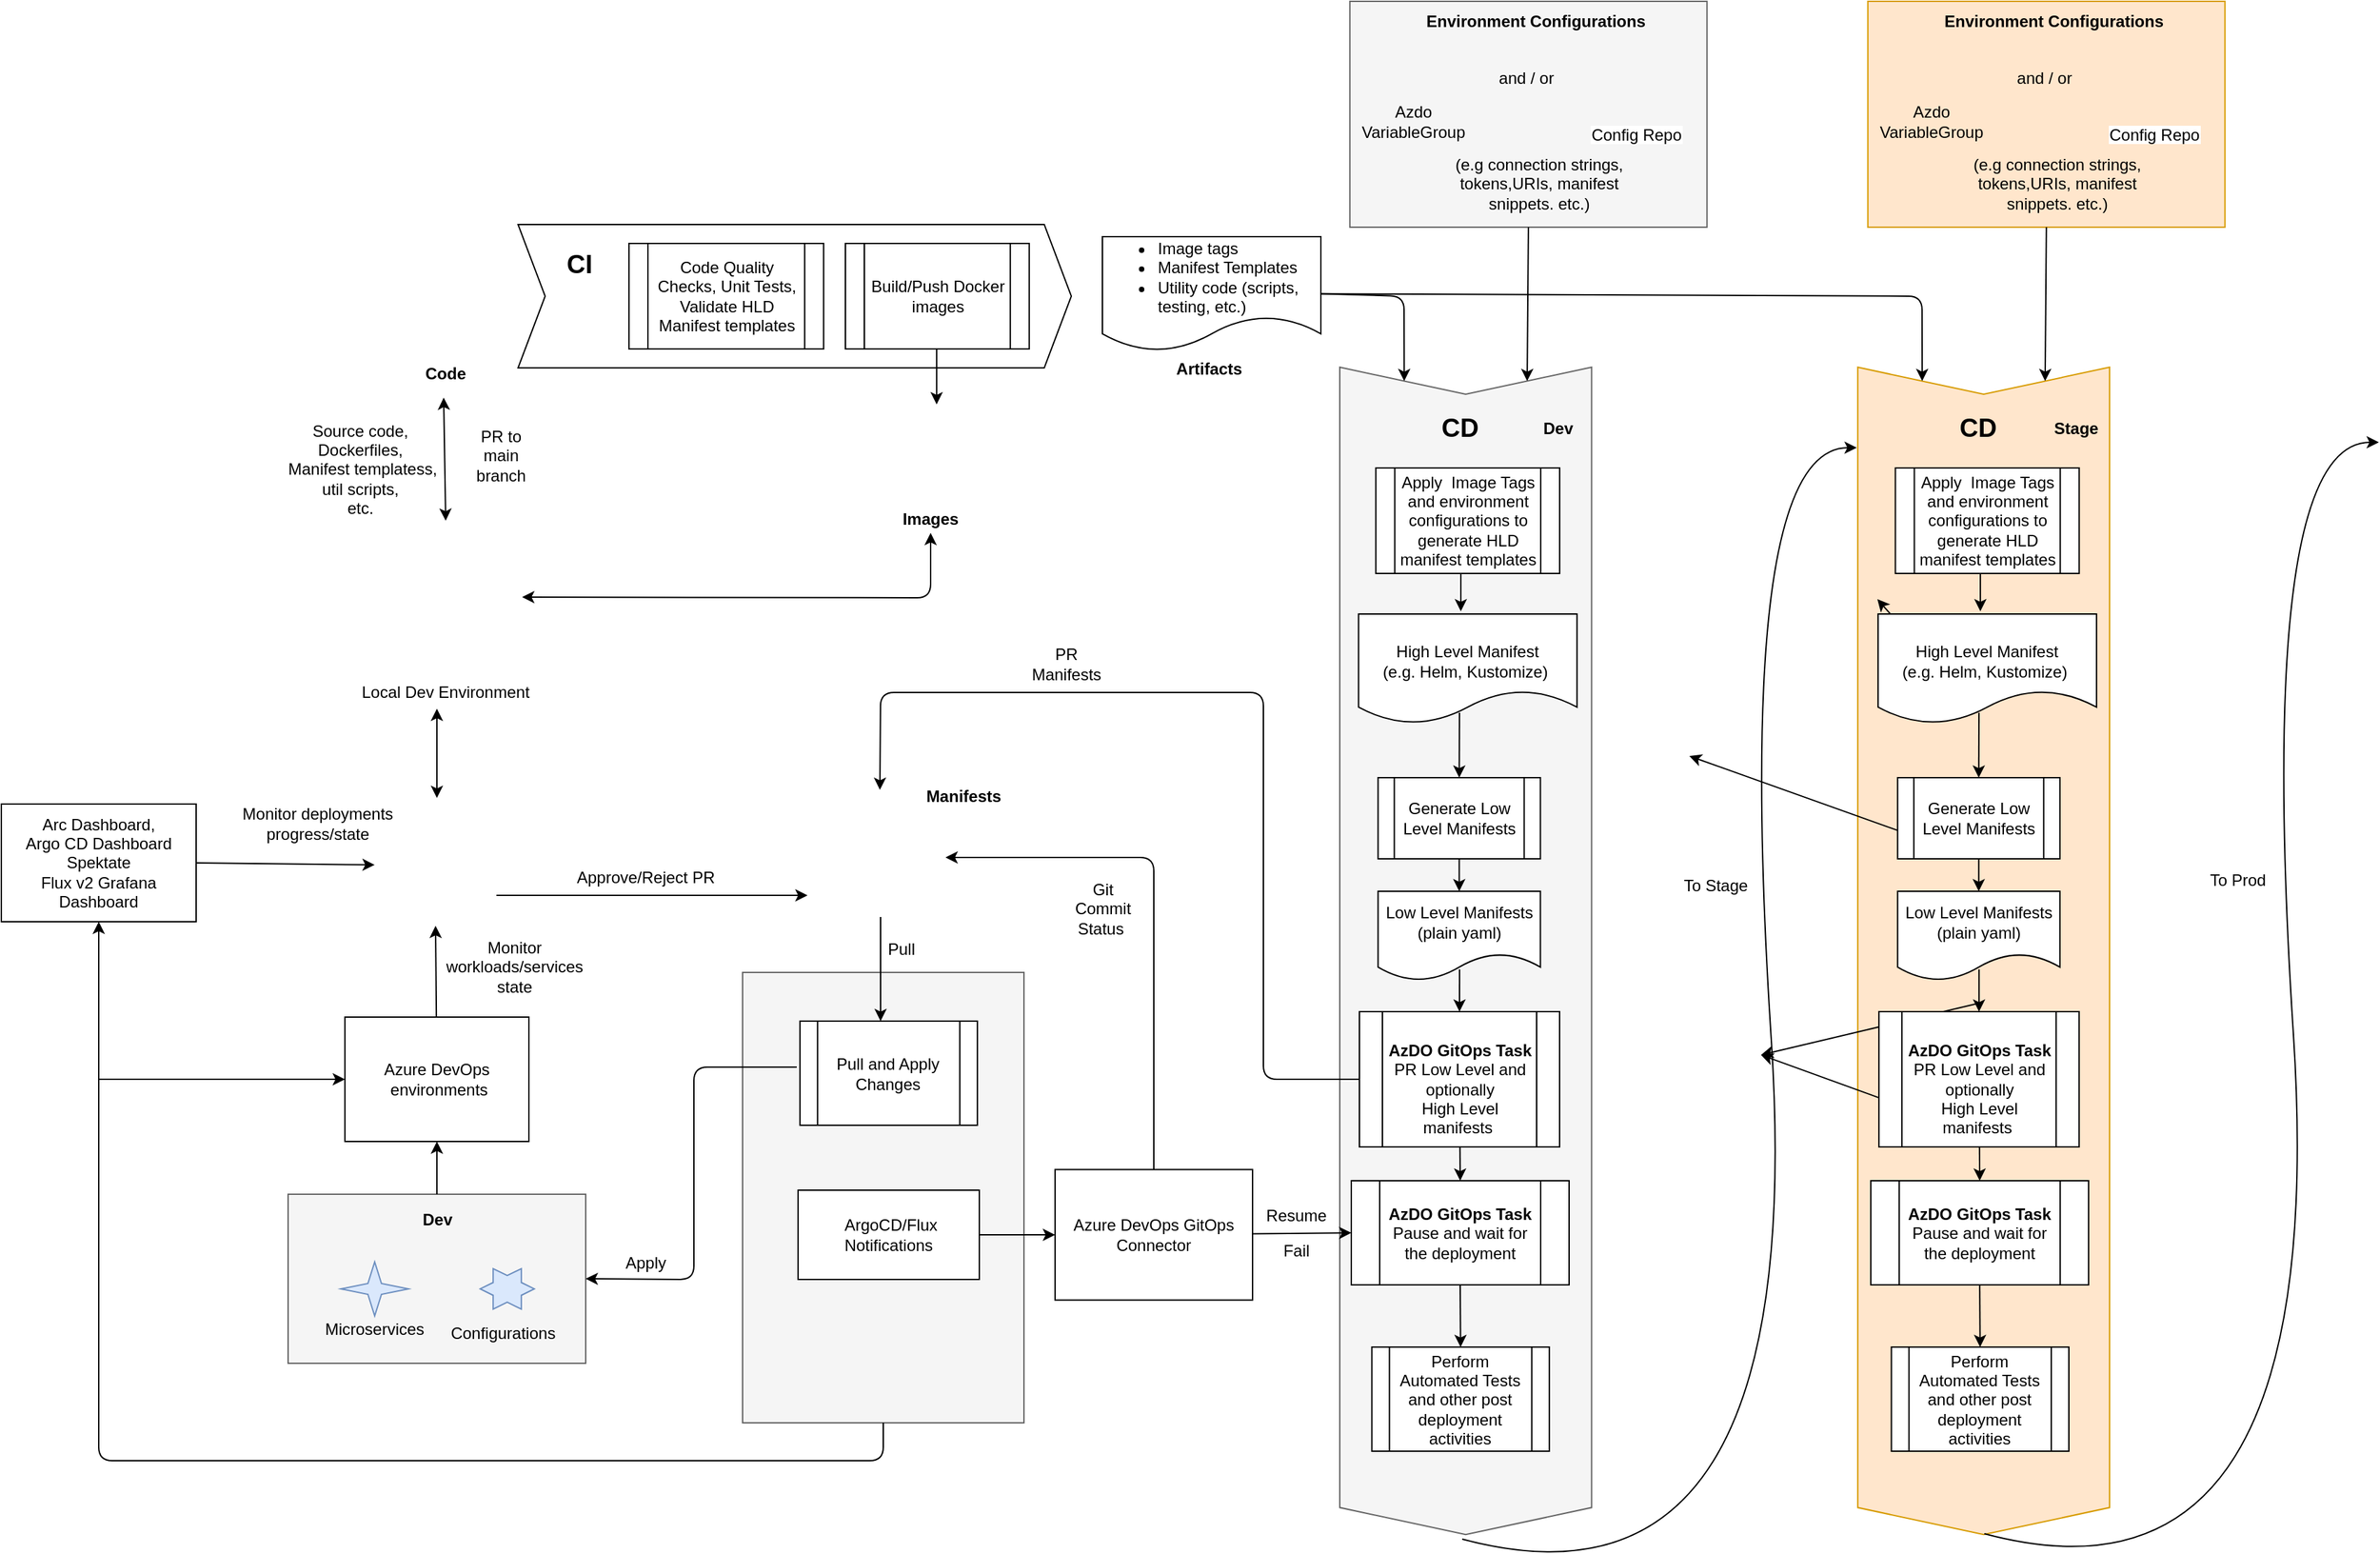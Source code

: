<mxfile version="14.1.8" type="device" pages="2"><diagram id="rwkFgIV7Lv80qBtjBjHP" name="Detailed-Flow"><mxGraphModel dx="2827" dy="1282" grid="0" gridSize="10" guides="1" tooltips="1" connect="1" arrows="1" fold="1" page="1" pageScale="1" pageWidth="850" pageHeight="1100" background="#ffffff" math="0" shadow="0"><root><mxCell id="0"/><mxCell id="1" parent="0"/><UserObject label="" link="https://assets.stickpng.com/images/58480a44cef1014c0b5e4917.png" id="OUvfdxVlSTmXNifz5uA6-77"><mxCell style="rounded=0;whiteSpace=wrap;html=1;fillColor=#f5f5f5;strokeColor=#666666;fontColor=#333333;" parent="1" vertex="1"><mxGeometry x="322" y="764" width="208" height="333" as="geometry"/></mxCell></UserObject><mxCell id="OUvfdxVlSTmXNifz5uA6-67" value="Source code, &lt;br&gt;Dockerfiles,&lt;br&gt;&amp;nbsp;Manifest templatess, &lt;br&gt;util scripts,&lt;br&gt;etc." style="text;html=1;strokeColor=none;fillColor=none;align=center;verticalAlign=middle;whiteSpace=wrap;rounded=0;" parent="1" vertex="1"><mxGeometry x="-41" y="339" width="161" height="105" as="geometry"/></mxCell><mxCell id="dC-y4KRSl9ffzYJOihcz-4" value="" style="shape=image;verticalLabelPosition=bottom;labelBackgroundColor=#ffffff;verticalAlign=top;aspect=fixed;imageAspect=0;image=https://static.thenounproject.com/png/94086-200.png;" parent="1" vertex="1"><mxGeometry x="50" y="639.5" width="90" height="90" as="geometry"/></mxCell><mxCell id="dC-y4KRSl9ffzYJOihcz-6" value="Local Dev Environment" style="shape=image;verticalLabelPosition=bottom;labelBackgroundColor=#ffffff;verticalAlign=top;aspect=fixed;imageAspect=0;image=https://images.vexels.com/media/users/3/157345/isolated/preview/934008c8466ce089e15947cec0a7c61d-flat-laptop-icon-laptop-by-vexels.png;" parent="1" vertex="1"><mxGeometry x="46" y="430" width="113" height="113" as="geometry"/></mxCell><mxCell id="dC-y4KRSl9ffzYJOihcz-11" value="Code" style="shape=image;verticalLabelPosition=bottom;labelBackgroundColor=#ffffff;verticalAlign=top;aspect=fixed;imageAspect=0;image=https://upload.wikimedia.org/wikipedia/commons/thumb/3/3f/Git_icon.svg/1200px-Git_icon.svg.png;fontStyle=1" parent="1" vertex="1"><mxGeometry x="54.25" y="211" width="96.5" height="96.5" as="geometry"/></mxCell><mxCell id="dC-y4KRSl9ffzYJOihcz-12" value="" style="shape=step;perimeter=stepPerimeter;whiteSpace=wrap;html=1;fixedSize=1;" parent="1" vertex="1"><mxGeometry x="156" y="211" width="409" height="106" as="geometry"/></mxCell><mxCell id="dC-y4KRSl9ffzYJOihcz-13" value="" style="shape=step;perimeter=stepPerimeter;whiteSpace=wrap;html=1;fixedSize=1;rotation=90;fillColor=#f5f5f5;strokeColor=#666666;fontColor=#333333;" parent="1" vertex="1"><mxGeometry x="425" y="655" width="863.14" height="186.18" as="geometry"/></mxCell><mxCell id="dC-y4KRSl9ffzYJOihcz-14" value="" style="shape=image;verticalLabelPosition=bottom;labelBackgroundColor=#ffffff;verticalAlign=top;aspect=fixed;imageAspect=0;image=https://upload.wikimedia.org/wikipedia/commons/thumb/3/3f/Git_icon.svg/1200px-Git_icon.svg.png;" parent="1" vertex="1"><mxGeometry x="373" y="629" width="101" height="101" as="geometry"/></mxCell><UserObject label="" link="https://assets.stickpng.com/images/58480a44cef1014c0b5e4917.png" id="dC-y4KRSl9ffzYJOihcz-24"><mxCell style="rounded=0;whiteSpace=wrap;html=1;fillColor=#f5f5f5;strokeColor=#666666;fontColor=#333333;" parent="1" vertex="1"><mxGeometry x="-14" y="928" width="220" height="125" as="geometry"/></mxCell></UserObject><mxCell id="dC-y4KRSl9ffzYJOihcz-25" value="&lt;b&gt;Dev&lt;/b&gt;" style="text;html=1;strokeColor=none;fillColor=none;align=center;verticalAlign=middle;whiteSpace=wrap;rounded=0;" parent="1" vertex="1"><mxGeometry x="14" y="937" width="165" height="20" as="geometry"/></mxCell><mxCell id="dC-y4KRSl9ffzYJOihcz-27" value="" style="shape=image;verticalLabelPosition=bottom;labelBackgroundColor=#ffffff;verticalAlign=top;aspect=fixed;imageAspect=0;image=https://assets.stickpng.com/images/58480a44cef1014c0b5e4917.png;" parent="1" vertex="1"><mxGeometry x="-12" y="931" width="45.21" height="44" as="geometry"/></mxCell><mxCell id="dC-y4KRSl9ffzYJOihcz-28" value="" style="verticalLabelPosition=bottom;verticalAlign=top;html=1;shape=mxgraph.basic.4_point_star_2;dx=0.8;fillColor=#dae8fc;strokeColor=#6c8ebf;" parent="1" vertex="1"><mxGeometry x="25" y="978" width="50" height="40" as="geometry"/></mxCell><mxCell id="dC-y4KRSl9ffzYJOihcz-31" value="Microservices" style="text;html=1;strokeColor=none;fillColor=none;align=center;verticalAlign=middle;whiteSpace=wrap;rounded=0;" parent="1" vertex="1"><mxGeometry x="30" y="1018" width="40" height="20" as="geometry"/></mxCell><mxCell id="dC-y4KRSl9ffzYJOihcz-76" value="" style="shape=image;verticalLabelPosition=bottom;labelBackgroundColor=#ffffff;verticalAlign=top;aspect=fixed;imageAspect=0;image=https://pbs.twimg.com/profile_images/1273307847103635465/lfVWBmiW_400x400.png;" parent="1" vertex="1"><mxGeometry x="412.94" y="335" width="106" height="106" as="geometry"/></mxCell><mxCell id="dC-y4KRSl9ffzYJOihcz-77" value="" style="endArrow=classic;startArrow=classic;html=1;exitX=0.5;exitY=0;exitDx=0;exitDy=0;entryX=0.882;entryY=0;entryDx=0;entryDy=0;entryPerimeter=0;" parent="1" source="dC-y4KRSl9ffzYJOihcz-6" target="OUvfdxVlSTmXNifz5uA6-67" edge="1"><mxGeometry width="50" height="50" relative="1" as="geometry"><mxPoint x="394" y="472" as="sourcePoint"/><mxPoint x="102" y="354" as="targetPoint"/></mxGeometry></mxCell><mxCell id="dC-y4KRSl9ffzYJOihcz-78" value="" style="endArrow=classic;startArrow=classic;html=1;exitX=0.5;exitY=0;exitDx=0;exitDy=0;" parent="1" edge="1"><mxGeometry width="50" height="50" relative="1" as="geometry"><mxPoint x="96" y="635" as="sourcePoint"/><mxPoint x="96" y="569" as="targetPoint"/></mxGeometry></mxCell><mxCell id="dC-y4KRSl9ffzYJOihcz-79" value="" style="endArrow=classic;startArrow=classic;html=1;exitX=1;exitY=0.5;exitDx=0;exitDy=0;entryX=0.5;entryY=1;entryDx=0;entryDy=0;" parent="1" source="dC-y4KRSl9ffzYJOihcz-6" target="dC-y4KRSl9ffzYJOihcz-118" edge="1"><mxGeometry width="50" height="50" relative="1" as="geometry"><mxPoint x="122" y="437" as="sourcePoint"/><mxPoint x="253" y="449" as="targetPoint"/><Array as="points"><mxPoint x="461" y="487"/></Array></mxGeometry></mxCell><mxCell id="dC-y4KRSl9ffzYJOihcz-80" value="" style="endArrow=classic;html=1;" parent="1" edge="1"><mxGeometry width="50" height="50" relative="1" as="geometry"><mxPoint x="465.44" y="301" as="sourcePoint"/><mxPoint x="465.44" y="344" as="targetPoint"/></mxGeometry></mxCell><mxCell id="dC-y4KRSl9ffzYJOihcz-83" value="" style="shape=image;verticalLabelPosition=bottom;labelBackgroundColor=#ffffff;verticalAlign=top;aspect=fixed;imageAspect=0;image=https://avatars.slack-edge.com/2019-01-17/528389819366_e7a0672f0480b3e98d21_512.png;" parent="1" vertex="1"><mxGeometry x="181.0" y="266.5" width="41" height="41" as="geometry"/></mxCell><mxCell id="dC-y4KRSl9ffzYJOihcz-84" value="" style="shape=image;verticalLabelPosition=bottom;labelBackgroundColor=#ffffff;verticalAlign=top;aspect=fixed;imageAspect=0;image=https://avatars.slack-edge.com/2019-01-17/528389819366_e7a0672f0480b3e98d21_512.png;" parent="1" vertex="1"><mxGeometry x="777.35" y="341.52" width="41" height="41" as="geometry"/></mxCell><mxCell id="dC-y4KRSl9ffzYJOihcz-118" value="Images" style="text;html=1;strokeColor=none;fillColor=none;align=center;verticalAlign=middle;whiteSpace=wrap;rounded=0;fontStyle=1" parent="1" vertex="1"><mxGeometry x="441" y="419" width="40" height="20" as="geometry"/></mxCell><mxCell id="OUvfdxVlSTmXNifz5uA6-1" value="&lt;ul&gt;&lt;li style=&quot;text-align: left&quot;&gt;Image tags&lt;br&gt;&lt;/li&gt;&lt;li style=&quot;text-align: left&quot;&gt;Manifest Templates&lt;br&gt;&lt;/li&gt;&lt;li&gt;&lt;div style=&quot;text-align: left&quot;&gt;Utility code (scripts, testing, etc.)&lt;/div&gt;&lt;/li&gt;&lt;/ul&gt;" style="shape=document;whiteSpace=wrap;html=1;boundedLbl=1;" parent="1" vertex="1"><mxGeometry x="588" y="220" width="161.5" height="84.5" as="geometry"/></mxCell><mxCell id="OUvfdxVlSTmXNifz5uA6-3" value="Artifacts" style="text;html=1;strokeColor=none;fillColor=none;align=center;verticalAlign=middle;whiteSpace=wrap;rounded=0;fontStyle=1" parent="1" vertex="1"><mxGeometry x="647" y="307.5" width="40" height="20" as="geometry"/></mxCell><mxCell id="OUvfdxVlSTmXNifz5uA6-6" value="&lt;span style=&quot;text-align: left&quot;&gt;&lt;br&gt;High Level Manifest&lt;br&gt;(e.g. Helm, Kustomize)&amp;nbsp;&lt;/span&gt;" style="shape=document;whiteSpace=wrap;html=1;boundedLbl=1;" parent="1" vertex="1"><mxGeometry x="777.35" y="499" width="161.5" height="81" as="geometry"/></mxCell><mxCell id="OUvfdxVlSTmXNifz5uA6-8" value="&lt;span&gt;Apply &amp;nbsp;Image Tags and environment configurations to generate HLD manifest templates&lt;/span&gt;" style="shape=process;whiteSpace=wrap;html=1;backgroundOutline=1;" parent="1" vertex="1"><mxGeometry x="790.16" y="391" width="135.88" height="78" as="geometry"/></mxCell><mxCell id="OUvfdxVlSTmXNifz5uA6-9" value="" style="endArrow=classic;html=1;exitX=0.091;exitY=1.033;exitDx=0;exitDy=0;exitPerimeter=0;" parent="1" edge="1"><mxGeometry width="50" height="50" relative="1" as="geometry"><mxPoint x="852.979" y="469" as="sourcePoint"/><mxPoint x="852.98" y="497" as="targetPoint"/></mxGeometry></mxCell><mxCell id="OUvfdxVlSTmXNifz5uA6-10" value="Generate Low Level Manifests" style="shape=process;whiteSpace=wrap;html=1;backgroundOutline=1;" parent="1" vertex="1"><mxGeometry x="791.79" y="620" width="120" height="60" as="geometry"/></mxCell><mxCell id="OUvfdxVlSTmXNifz5uA6-11" value="" style="endArrow=classic;html=1;exitX=0.462;exitY=0.901;exitDx=0;exitDy=0;exitPerimeter=0;entryX=0.5;entryY=0;entryDx=0;entryDy=0;" parent="1" source="OUvfdxVlSTmXNifz5uA6-6" target="OUvfdxVlSTmXNifz5uA6-10" edge="1"><mxGeometry width="50" height="50" relative="1" as="geometry"><mxPoint x="727.98" y="538" as="sourcePoint"/><mxPoint x="777.98" y="488" as="targetPoint"/></mxGeometry></mxCell><mxCell id="OUvfdxVlSTmXNifz5uA6-13" value="&lt;span&gt;Low Level Manifests&lt;/span&gt;&lt;br&gt;&lt;span&gt;(plain yaml)&lt;/span&gt;" style="shape=document;whiteSpace=wrap;html=1;boundedLbl=1;" parent="1" vertex="1"><mxGeometry x="791.79" y="704" width="120" height="66" as="geometry"/></mxCell><mxCell id="OUvfdxVlSTmXNifz5uA6-14" value="" style="endArrow=classic;html=1;entryX=0.5;entryY=0;entryDx=0;entryDy=0;exitX=0.5;exitY=1;exitDx=0;exitDy=0;" parent="1" source="OUvfdxVlSTmXNifz5uA6-10" target="OUvfdxVlSTmXNifz5uA6-13" edge="1"><mxGeometry width="50" height="50" relative="1" as="geometry"><mxPoint x="588.98" y="654" as="sourcePoint"/><mxPoint x="638.98" y="604" as="targetPoint"/></mxGeometry></mxCell><mxCell id="OUvfdxVlSTmXNifz5uA6-15" value="&lt;b&gt;&lt;br&gt;AzDO GitOps Task&lt;br&gt;&lt;/b&gt;PR Low Level and optionally&lt;br&gt;High Level manifests&amp;nbsp;" style="shape=process;whiteSpace=wrap;html=1;backgroundOutline=1;size=0.118;" parent="1" vertex="1"><mxGeometry x="778" y="793" width="148" height="100" as="geometry"/></mxCell><mxCell id="OUvfdxVlSTmXNifz5uA6-16" value="Perform Automated Tests and other post deployment activities" style="shape=process;whiteSpace=wrap;html=1;backgroundOutline=1;" parent="1" vertex="1"><mxGeometry x="787.2" y="1041" width="131.19" height="77" as="geometry"/></mxCell><mxCell id="OUvfdxVlSTmXNifz5uA6-18" value="&lt;b&gt;AzDO GitOps Task&lt;/b&gt;&lt;br&gt;Pause and wait for the deployment" style="shape=process;whiteSpace=wrap;html=1;backgroundOutline=1;size=0.131;" parent="1" vertex="1"><mxGeometry x="772" y="918" width="161" height="77" as="geometry"/></mxCell><mxCell id="OUvfdxVlSTmXNifz5uA6-20" value="Pull and Apply Changes" style="shape=process;whiteSpace=wrap;html=1;backgroundOutline=1;" parent="1" vertex="1"><mxGeometry x="364.4" y="800" width="131.19" height="77" as="geometry"/></mxCell><mxCell id="OUvfdxVlSTmXNifz5uA6-23" value="Azure DevOps GitOps Connector" style="rounded=0;whiteSpace=wrap;html=1;" parent="1" vertex="1"><mxGeometry x="553" y="909.75" width="146" height="96.5" as="geometry"/></mxCell><mxCell id="OUvfdxVlSTmXNifz5uA6-25" value="&amp;nbsp;ArgoCD/Flux Notifications" style="rounded=0;whiteSpace=wrap;html=1;" parent="1" vertex="1"><mxGeometry x="363" y="925" width="134" height="66" as="geometry"/></mxCell><mxCell id="OUvfdxVlSTmXNifz5uA6-27" value="" style="endArrow=classic;html=1;exitX=0.5;exitY=0;exitDx=0;exitDy=0;" parent="1" source="OUvfdxVlSTmXNifz5uA6-23" edge="1"><mxGeometry width="50" height="50" relative="1" as="geometry"><mxPoint x="632" y="901" as="sourcePoint"/><mxPoint x="472" y="679" as="targetPoint"/><Array as="points"><mxPoint x="626" y="679"/></Array></mxGeometry></mxCell><mxCell id="OUvfdxVlSTmXNifz5uA6-28" value="" style="endArrow=classic;html=1;" parent="1" edge="1"><mxGeometry width="50" height="50" relative="1" as="geometry"><mxPoint x="424" y="723" as="sourcePoint"/><mxPoint x="424" y="800" as="targetPoint"/></mxGeometry></mxCell><mxCell id="OUvfdxVlSTmXNifz5uA6-30" value="" style="endArrow=classic;html=1;exitX=0;exitY=0.5;exitDx=0;exitDy=0;entryX=0.5;entryY=0;entryDx=0;entryDy=0;" parent="1" source="OUvfdxVlSTmXNifz5uA6-15" target="dC-y4KRSl9ffzYJOihcz-14" edge="1"><mxGeometry width="50" height="50" relative="1" as="geometry"><mxPoint x="765" y="790" as="sourcePoint"/><mxPoint x="461" y="625" as="targetPoint"/><Array as="points"><mxPoint x="707" y="843"/><mxPoint x="707" y="557"/><mxPoint x="424" y="557"/></Array></mxGeometry></mxCell><mxCell id="OUvfdxVlSTmXNifz5uA6-31" value="" style="endArrow=classic;html=1;exitX=1;exitY=0.5;exitDx=0;exitDy=0;entryX=0;entryY=0.5;entryDx=0;entryDy=0;" parent="1" source="OUvfdxVlSTmXNifz5uA6-25" target="OUvfdxVlSTmXNifz5uA6-23" edge="1"><mxGeometry width="50" height="50" relative="1" as="geometry"><mxPoint x="516" y="907" as="sourcePoint"/><mxPoint x="566" y="857" as="targetPoint"/></mxGeometry></mxCell><mxCell id="OUvfdxVlSTmXNifz5uA6-34" value="Azure DevOps &amp;nbsp;environments" style="rounded=0;whiteSpace=wrap;html=1;" parent="1" vertex="1"><mxGeometry x="28" y="797" width="136" height="92" as="geometry"/></mxCell><mxCell id="OUvfdxVlSTmXNifz5uA6-36" value="" style="endArrow=classic;html=1;entryX=1;entryY=0.5;entryDx=0;entryDy=0;" parent="1" target="dC-y4KRSl9ffzYJOihcz-24" edge="1"><mxGeometry width="50" height="50" relative="1" as="geometry"><mxPoint x="362" y="834" as="sourcePoint"/><mxPoint x="452" y="744" as="targetPoint"/><Array as="points"><mxPoint x="286" y="834"/><mxPoint x="286" y="991"/></Array></mxGeometry></mxCell><mxCell id="OUvfdxVlSTmXNifz5uA6-37" value="" style="rounded=0;whiteSpace=wrap;html=1;align=left;fillColor=#f5f5f5;strokeColor=#666666;fontColor=#333333;" parent="1" vertex="1"><mxGeometry x="770.93" y="46" width="264" height="167" as="geometry"/></mxCell><mxCell id="OUvfdxVlSTmXNifz5uA6-38" value="" style="shape=image;verticalLabelPosition=bottom;labelBackgroundColor=#ffffff;verticalAlign=top;aspect=fixed;imageAspect=0;image=https://avatars.slack-edge.com/2019-01-17/528389819366_e7a0672f0480b3e98d21_512.png;" parent="1" vertex="1"><mxGeometry x="807.93" y="78" width="41" height="41" as="geometry"/></mxCell><mxCell id="OUvfdxVlSTmXNifz5uA6-42" value="Azdo VariableGroup" style="text;html=1;strokeColor=none;fillColor=none;align=center;verticalAlign=middle;whiteSpace=wrap;rounded=0;" parent="1" vertex="1"><mxGeometry x="798.43" y="125" width="40" height="20" as="geometry"/></mxCell><mxCell id="OUvfdxVlSTmXNifz5uA6-43" value="Config Repo" style="shape=image;verticalLabelPosition=bottom;labelBackgroundColor=#ffffff;verticalAlign=top;aspect=fixed;imageAspect=0;image=https://upload.wikimedia.org/wikipedia/commons/thumb/3/3f/Git_icon.svg/1200px-Git_icon.svg.png;" parent="1" vertex="1"><mxGeometry x="952.93" y="71" width="60" height="60" as="geometry"/></mxCell><mxCell id="OUvfdxVlSTmXNifz5uA6-44" value="and / or" style="text;html=1;strokeColor=none;fillColor=none;align=center;verticalAlign=middle;whiteSpace=wrap;rounded=0;" parent="1" vertex="1"><mxGeometry x="869.93" y="93" width="63" height="20" as="geometry"/></mxCell><mxCell id="OUvfdxVlSTmXNifz5uA6-45" value="Environment Configurations" style="text;html=1;strokeColor=none;fillColor=none;align=center;verticalAlign=middle;whiteSpace=wrap;rounded=0;fontStyle=1;fontSize=12;" parent="1" vertex="1"><mxGeometry x="807.93" y="51" width="200.63" height="20" as="geometry"/></mxCell><mxCell id="OUvfdxVlSTmXNifz5uA6-46" value="(e.g connection strings, tokens,URIs, manifest snippets. etc.)" style="text;html=1;strokeColor=none;fillColor=none;align=center;verticalAlign=middle;whiteSpace=wrap;rounded=0;fontSize=12;" parent="1" vertex="1"><mxGeometry x="830.93" y="171" width="160" height="20" as="geometry"/></mxCell><mxCell id="OUvfdxVlSTmXNifz5uA6-48" value="&lt;b&gt;Manifests&lt;/b&gt;&lt;b&gt;&lt;br&gt;&lt;/b&gt;" style="text;html=1;strokeColor=none;fillColor=none;align=center;verticalAlign=middle;whiteSpace=wrap;rounded=0;fontSize=12;" parent="1" vertex="1"><mxGeometry x="448" y="624" width="75" height="20" as="geometry"/></mxCell><mxCell id="OUvfdxVlSTmXNifz5uA6-51" value="CD" style="text;html=1;strokeColor=none;fillColor=none;align=center;verticalAlign=middle;whiteSpace=wrap;rounded=0;fontStyle=1;fontSize=19;" parent="1" vertex="1"><mxGeometry x="752.3" y="352.02" width="200.63" height="20" as="geometry"/></mxCell><mxCell id="OUvfdxVlSTmXNifz5uA6-52" value="" style="endArrow=classic;html=1;fontSize=19;entryX=0.5;entryY=0;entryDx=0;entryDy=0;exitX=0.502;exitY=0.875;exitDx=0;exitDy=0;exitPerimeter=0;" parent="1" source="OUvfdxVlSTmXNifz5uA6-13" target="OUvfdxVlSTmXNifz5uA6-15" edge="1"><mxGeometry width="50" height="50" relative="1" as="geometry"><mxPoint x="641.98" y="875" as="sourcePoint"/><mxPoint x="691.98" y="825" as="targetPoint"/></mxGeometry></mxCell><mxCell id="OUvfdxVlSTmXNifz5uA6-53" value="" style="endArrow=classic;html=1;fontSize=19;entryX=0.5;entryY=0;entryDx=0;entryDy=0;" parent="1" source="OUvfdxVlSTmXNifz5uA6-15" target="OUvfdxVlSTmXNifz5uA6-18" edge="1"><mxGeometry width="50" height="50" relative="1" as="geometry"><mxPoint x="641.98" y="875" as="sourcePoint"/><mxPoint x="691.98" y="825" as="targetPoint"/></mxGeometry></mxCell><mxCell id="OUvfdxVlSTmXNifz5uA6-54" value="" style="endArrow=classic;html=1;fontSize=19;entryX=0.5;entryY=0;entryDx=0;entryDy=0;exitX=0.5;exitY=1;exitDx=0;exitDy=0;" parent="1" source="OUvfdxVlSTmXNifz5uA6-18" target="OUvfdxVlSTmXNifz5uA6-16" edge="1"><mxGeometry width="50" height="50" relative="1" as="geometry"><mxPoint x="641.98" y="875" as="sourcePoint"/><mxPoint x="691.98" y="825" as="targetPoint"/></mxGeometry></mxCell><mxCell id="OUvfdxVlSTmXNifz5uA6-55" value="" style="endArrow=classic;html=1;fontSize=19;entryX=0;entryY=0.5;entryDx=0;entryDy=0;" parent="1" source="OUvfdxVlSTmXNifz5uA6-23" target="OUvfdxVlSTmXNifz5uA6-18" edge="1"><mxGeometry width="50" height="50" relative="1" as="geometry"><mxPoint x="550" y="773" as="sourcePoint"/><mxPoint x="600" y="723" as="targetPoint"/></mxGeometry></mxCell><mxCell id="OUvfdxVlSTmXNifz5uA6-56" value="" style="endArrow=classic;html=1;fontSize=19;entryX=0;entryY=0.25;entryDx=0;entryDy=0;exitX=0.5;exitY=1;exitDx=0;exitDy=0;" parent="1" source="OUvfdxVlSTmXNifz5uA6-37" target="dC-y4KRSl9ffzYJOihcz-13" edge="1"><mxGeometry width="50" height="50" relative="1" as="geometry"><mxPoint x="549" y="369" as="sourcePoint"/><mxPoint x="599" y="319" as="targetPoint"/></mxGeometry></mxCell><mxCell id="OUvfdxVlSTmXNifz5uA6-57" value="" style="endArrow=classic;html=1;fontSize=19;exitX=1;exitY=0.5;exitDx=0;exitDy=0;entryX=0;entryY=0.75;entryDx=0;entryDy=0;" parent="1" source="OUvfdxVlSTmXNifz5uA6-1" target="dC-y4KRSl9ffzYJOihcz-13" edge="1"><mxGeometry width="50" height="50" relative="1" as="geometry"><mxPoint x="549" y="369" as="sourcePoint"/><mxPoint x="858" y="333" as="targetPoint"/><Array as="points"><mxPoint x="811" y="264"/></Array></mxGeometry></mxCell><mxCell id="OUvfdxVlSTmXNifz5uA6-58" value="&lt;b&gt;Dev&lt;/b&gt;" style="text;html=1;strokeColor=none;fillColor=none;align=center;verticalAlign=middle;whiteSpace=wrap;rounded=0;" parent="1" vertex="1"><mxGeometry x="848.93" y="352.02" width="152.07" height="20" as="geometry"/></mxCell><mxCell id="OUvfdxVlSTmXNifz5uA6-59" value="" style="endArrow=classic;html=1;fontSize=19;entryX=0;entryY=0.5;entryDx=0;entryDy=0;" parent="1" target="OUvfdxVlSTmXNifz5uA6-34" edge="1"><mxGeometry width="50" height="50" relative="1" as="geometry"><mxPoint x="-154" y="843" as="sourcePoint"/><mxPoint x="170" y="839.5" as="targetPoint"/></mxGeometry></mxCell><mxCell id="OUvfdxVlSTmXNifz5uA6-61" value="Monitor deployments &lt;br&gt;progress/state" style="text;html=1;strokeColor=none;fillColor=none;align=center;verticalAlign=middle;whiteSpace=wrap;rounded=0;rotation=0;" parent="1" vertex="1"><mxGeometry x="-95" y="644" width="206" height="20" as="geometry"/></mxCell><mxCell id="OUvfdxVlSTmXNifz5uA6-62" value="" style="endArrow=classic;html=1;fontSize=19;exitX=1;exitY=0.75;exitDx=0;exitDy=0;" parent="1" source="dC-y4KRSl9ffzYJOihcz-4" edge="1"><mxGeometry width="50" height="50" relative="1" as="geometry"><mxPoint x="398" y="648" as="sourcePoint"/><mxPoint x="370" y="707" as="targetPoint"/></mxGeometry></mxCell><mxCell id="OUvfdxVlSTmXNifz5uA6-63" value="Approve/Reject PR" style="text;html=1;strokeColor=none;fillColor=none;align=center;verticalAlign=middle;whiteSpace=wrap;rounded=0;" parent="1" vertex="1"><mxGeometry x="170" y="684" width="161" height="20" as="geometry"/></mxCell><mxCell id="OUvfdxVlSTmXNifz5uA6-64" value="" style="endArrow=classic;html=1;fontSize=19;exitX=0.5;exitY=0;exitDx=0;exitDy=0;entryX=0.5;entryY=1;entryDx=0;entryDy=0;" parent="1" source="dC-y4KRSl9ffzYJOihcz-24" target="OUvfdxVlSTmXNifz5uA6-34" edge="1"><mxGeometry width="50" height="50" relative="1" as="geometry"><mxPoint x="398" y="920" as="sourcePoint"/><mxPoint x="448" y="870" as="targetPoint"/></mxGeometry></mxCell><mxCell id="OUvfdxVlSTmXNifz5uA6-65" value="" style="endArrow=classic;html=1;fontSize=19;entryX=0.5;entryY=1;entryDx=0;entryDy=0;" parent="1" source="OUvfdxVlSTmXNifz5uA6-34" target="dC-y4KRSl9ffzYJOihcz-4" edge="1"><mxGeometry width="50" height="50" relative="1" as="geometry"><mxPoint x="388" y="943" as="sourcePoint"/><mxPoint x="438" y="893" as="targetPoint"/></mxGeometry></mxCell><mxCell id="OUvfdxVlSTmXNifz5uA6-68" value="" style="verticalLabelPosition=bottom;verticalAlign=top;html=1;shape=mxgraph.basic.6_point_star;fillColor=#dae8fc;strokeColor=#6c8ebf;" parent="1" vertex="1"><mxGeometry x="128.0" y="983" width="40" height="30" as="geometry"/></mxCell><mxCell id="OUvfdxVlSTmXNifz5uA6-69" value="Configurations" style="text;html=1;strokeColor=none;fillColor=none;align=center;verticalAlign=middle;whiteSpace=wrap;rounded=0;" parent="1" vertex="1"><mxGeometry x="125" y="1021" width="40" height="20" as="geometry"/></mxCell><mxCell id="OUvfdxVlSTmXNifz5uA6-70" value="Code Quality Checks, Unit Tests,&lt;br&gt;Validate HLD Manifest templates" style="shape=process;whiteSpace=wrap;html=1;backgroundOutline=1;" parent="1" vertex="1"><mxGeometry x="238" y="225" width="143.88" height="78" as="geometry"/></mxCell><mxCell id="OUvfdxVlSTmXNifz5uA6-71" value="&lt;span&gt;Build/Push Docker images&lt;/span&gt;" style="shape=process;whiteSpace=wrap;html=1;backgroundOutline=1;" parent="1" vertex="1"><mxGeometry x="398" y="225" width="135.88" height="78" as="geometry"/></mxCell><mxCell id="OUvfdxVlSTmXNifz5uA6-73" value="CI" style="text;html=1;strokeColor=none;fillColor=none;align=center;verticalAlign=middle;whiteSpace=wrap;rounded=0;fontStyle=1;fontSize=19;" parent="1" vertex="1"><mxGeometry x="101.18" y="231.0" width="200.63" height="20" as="geometry"/></mxCell><mxCell id="OUvfdxVlSTmXNifz5uA6-78" value="" style="shape=image;verticalLabelPosition=bottom;labelBackgroundColor=#ffffff;verticalAlign=top;aspect=fixed;imageAspect=0;image=https://argoproj.github.io/static/argo-wheel.23b3ad84.png;" parent="1" vertex="1"><mxGeometry x="452.0" y="997" width="52.62" height="90" as="geometry"/></mxCell><mxCell id="OUvfdxVlSTmXNifz5uA6-81" value="Pull" style="text;html=1;strokeColor=none;fillColor=none;align=center;verticalAlign=middle;whiteSpace=wrap;rounded=0;" parent="1" vertex="1"><mxGeometry x="412.94" y="737" width="53" height="20" as="geometry"/></mxCell><mxCell id="OUvfdxVlSTmXNifz5uA6-82" value="Apply" style="text;html=1;strokeColor=none;fillColor=none;align=center;verticalAlign=middle;whiteSpace=wrap;rounded=0;" parent="1" vertex="1"><mxGeometry x="224" y="969" width="53" height="20" as="geometry"/></mxCell><mxCell id="OUvfdxVlSTmXNifz5uA6-83" value="Monitor &lt;br&gt;workloads/services &lt;br&gt;state" style="text;html=1;strokeColor=none;fillColor=none;align=center;verticalAlign=middle;whiteSpace=wrap;rounded=0;" parent="1" vertex="1"><mxGeometry x="50" y="750" width="207" height="20" as="geometry"/></mxCell><mxCell id="OUvfdxVlSTmXNifz5uA6-84" value="" style="shape=image;verticalLabelPosition=bottom;labelBackgroundColor=#ffffff;verticalAlign=top;aspect=fixed;imageAspect=0;image=https://avatars.slack-edge.com/2019-01-17/528389819366_e7a0672f0480b3e98d21_512.png;" parent="1" vertex="1"><mxGeometry x="29" y="800.18" width="30.82" height="30.82" as="geometry"/></mxCell><mxCell id="OUvfdxVlSTmXNifz5uA6-85" value="" style="shape=image;verticalLabelPosition=bottom;labelBackgroundColor=#ffffff;verticalAlign=top;aspect=fixed;imageAspect=0;image=https://avatars.slack-edge.com/2019-01-17/528389819366_e7a0672f0480b3e98d21_512.png;" parent="1" vertex="1"><mxGeometry x="560" y="913" width="30.82" height="30.82" as="geometry"/></mxCell><mxCell id="OUvfdxVlSTmXNifz5uA6-86" value="Git Commit &lt;br&gt;Status&amp;nbsp;" style="text;html=1;strokeColor=none;fillColor=none;align=center;verticalAlign=middle;whiteSpace=wrap;rounded=0;" parent="1" vertex="1"><mxGeometry x="562" y="706.5" width="53" height="20" as="geometry"/></mxCell><mxCell id="OUvfdxVlSTmXNifz5uA6-87" value="Resume" style="text;html=1;strokeColor=none;fillColor=none;align=center;verticalAlign=middle;whiteSpace=wrap;rounded=0;" parent="1" vertex="1"><mxGeometry x="705" y="934" width="53" height="20" as="geometry"/></mxCell><mxCell id="OUvfdxVlSTmXNifz5uA6-89" value="Fail" style="text;html=1;strokeColor=none;fillColor=none;align=center;verticalAlign=middle;whiteSpace=wrap;rounded=0;" parent="1" vertex="1"><mxGeometry x="705" y="960" width="53" height="20" as="geometry"/></mxCell><mxCell id="OUvfdxVlSTmXNifz5uA6-90" value="PR Manifests" style="text;html=1;strokeColor=none;fillColor=none;align=center;verticalAlign=middle;whiteSpace=wrap;rounded=0;" parent="1" vertex="1"><mxGeometry x="535" y="526" width="53" height="20" as="geometry"/></mxCell><mxCell id="OUvfdxVlSTmXNifz5uA6-93" value="" style="shape=step;perimeter=stepPerimeter;whiteSpace=wrap;html=1;fixedSize=1;rotation=90;fillColor=#ffe6cc;strokeColor=#d79b00;" parent="1" vertex="1"><mxGeometry x="807.93" y="655" width="863.14" height="186.18" as="geometry"/></mxCell><mxCell id="OUvfdxVlSTmXNifz5uA6-94" value="" style="shape=image;verticalLabelPosition=bottom;labelBackgroundColor=#ffffff;verticalAlign=top;aspect=fixed;imageAspect=0;image=https://avatars.slack-edge.com/2019-01-17/528389819366_e7a0672f0480b3e98d21_512.png;" parent="1" vertex="1"><mxGeometry x="1160.28" y="341.52" width="41" height="41" as="geometry"/></mxCell><mxCell id="OUvfdxVlSTmXNifz5uA6-99" value="" style="endArrow=classic;html=1;exitX=0.462;exitY=0.901;exitDx=0;exitDy=0;exitPerimeter=0;entryX=0.5;entryY=0;entryDx=0;entryDy=0;" parent="1" target="OUvfdxVlSTmXNifz5uA6-98" edge="1"><mxGeometry width="50" height="50" relative="1" as="geometry"><mxPoint x="1234.893" y="571.981" as="sourcePoint"/><mxPoint x="1160.91" y="488" as="targetPoint"/></mxGeometry></mxCell><mxCell id="OUvfdxVlSTmXNifz5uA6-101" value="" style="endArrow=classic;html=1;entryX=0.5;entryY=0;entryDx=0;entryDy=0;exitX=0.5;exitY=1;exitDx=0;exitDy=0;" parent="1" target="OUvfdxVlSTmXNifz5uA6-100" edge="1"><mxGeometry width="50" height="50" relative="1" as="geometry"><mxPoint x="1234.72" y="680" as="sourcePoint"/><mxPoint x="1021.91" y="604" as="targetPoint"/></mxGeometry></mxCell><mxCell id="OUvfdxVlSTmXNifz5uA6-105" value="" style="rounded=0;whiteSpace=wrap;html=1;align=left;fillColor=#ffe6cc;strokeColor=#d79b00;" parent="1" vertex="1"><mxGeometry x="1153.86" y="46" width="264" height="167" as="geometry"/></mxCell><mxCell id="OUvfdxVlSTmXNifz5uA6-106" value="" style="shape=image;verticalLabelPosition=bottom;labelBackgroundColor=#ffffff;verticalAlign=top;aspect=fixed;imageAspect=0;image=https://avatars.slack-edge.com/2019-01-17/528389819366_e7a0672f0480b3e98d21_512.png;" parent="1" vertex="1"><mxGeometry x="1190.86" y="78" width="41" height="41" as="geometry"/></mxCell><mxCell id="OUvfdxVlSTmXNifz5uA6-107" value="Azdo VariableGroup" style="text;html=1;strokeColor=none;fillColor=none;align=center;verticalAlign=middle;whiteSpace=wrap;rounded=0;" parent="1" vertex="1"><mxGeometry x="1181.36" y="125" width="40" height="20" as="geometry"/></mxCell><mxCell id="OUvfdxVlSTmXNifz5uA6-108" value="Config Repo" style="shape=image;verticalLabelPosition=bottom;labelBackgroundColor=#ffffff;verticalAlign=top;aspect=fixed;imageAspect=0;image=https://upload.wikimedia.org/wikipedia/commons/thumb/3/3f/Git_icon.svg/1200px-Git_icon.svg.png;" parent="1" vertex="1"><mxGeometry x="1335.86" y="71" width="60" height="60" as="geometry"/></mxCell><mxCell id="OUvfdxVlSTmXNifz5uA6-109" value="and / or" style="text;html=1;strokeColor=none;fillColor=none;align=center;verticalAlign=middle;whiteSpace=wrap;rounded=0;" parent="1" vertex="1"><mxGeometry x="1252.86" y="93" width="63" height="20" as="geometry"/></mxCell><mxCell id="OUvfdxVlSTmXNifz5uA6-110" value="Environment Configurations" style="text;html=1;strokeColor=none;fillColor=none;align=center;verticalAlign=middle;whiteSpace=wrap;rounded=0;fontStyle=1;fontSize=12;" parent="1" vertex="1"><mxGeometry x="1190.86" y="51" width="200.63" height="20" as="geometry"/></mxCell><mxCell id="OUvfdxVlSTmXNifz5uA6-111" value="(e.g connection strings, tokens,URIs, manifest snippets. etc.)" style="text;html=1;strokeColor=none;fillColor=none;align=center;verticalAlign=middle;whiteSpace=wrap;rounded=0;fontSize=12;" parent="1" vertex="1"><mxGeometry x="1213.86" y="171" width="160" height="20" as="geometry"/></mxCell><mxCell id="OUvfdxVlSTmXNifz5uA6-112" value="CD" style="text;html=1;strokeColor=none;fillColor=none;align=center;verticalAlign=middle;whiteSpace=wrap;rounded=0;fontStyle=1;fontSize=19;" parent="1" vertex="1"><mxGeometry x="1135.23" y="352.02" width="200.63" height="20" as="geometry"/></mxCell><mxCell id="OUvfdxVlSTmXNifz5uA6-113" value="" style="endArrow=classic;html=1;fontSize=19;entryX=0.5;entryY=0;entryDx=0;entryDy=0;exitX=0.502;exitY=0.875;exitDx=0;exitDy=0;exitPerimeter=0;" parent="1" target="OUvfdxVlSTmXNifz5uA6-102" edge="1"><mxGeometry width="50" height="50" relative="1" as="geometry"><mxPoint x="1234.96" y="787.0" as="sourcePoint"/><mxPoint x="1074.91" y="825" as="targetPoint"/></mxGeometry></mxCell><mxCell id="OUvfdxVlSTmXNifz5uA6-114" value="" style="endArrow=classic;html=1;fontSize=19;entryX=0.5;entryY=0;entryDx=0;entryDy=0;" parent="1" target="OUvfdxVlSTmXNifz5uA6-104" edge="1"><mxGeometry width="50" height="50" relative="1" as="geometry"><mxPoint x="1234.722" y="883" as="sourcePoint"/><mxPoint x="1074.91" y="825" as="targetPoint"/></mxGeometry></mxCell><mxCell id="OUvfdxVlSTmXNifz5uA6-117" value="" style="endArrow=classic;html=1;fontSize=19;entryX=0;entryY=0.25;entryDx=0;entryDy=0;exitX=0.5;exitY=1;exitDx=0;exitDy=0;" parent="1" source="OUvfdxVlSTmXNifz5uA6-105" target="OUvfdxVlSTmXNifz5uA6-93" edge="1"><mxGeometry width="50" height="50" relative="1" as="geometry"><mxPoint x="931.93" y="369" as="sourcePoint"/><mxPoint x="981.93" y="319" as="targetPoint"/></mxGeometry></mxCell><mxCell id="OUvfdxVlSTmXNifz5uA6-118" value="" style="endArrow=classic;html=1;fontSize=19;entryX=0;entryY=0.75;entryDx=0;entryDy=0;exitX=1;exitY=0.5;exitDx=0;exitDy=0;" parent="1" source="OUvfdxVlSTmXNifz5uA6-1" target="OUvfdxVlSTmXNifz5uA6-93" edge="1"><mxGeometry width="50" height="50" relative="1" as="geometry"><mxPoint x="778" y="264" as="sourcePoint"/><mxPoint x="1240.93" y="333" as="targetPoint"/><Array as="points"><mxPoint x="1193.93" y="264"/></Array></mxGeometry></mxCell><mxCell id="OUvfdxVlSTmXNifz5uA6-119" value="&lt;b&gt;Stage&lt;/b&gt;" style="text;html=1;strokeColor=none;fillColor=none;align=center;verticalAlign=middle;whiteSpace=wrap;rounded=0;" parent="1" vertex="1"><mxGeometry x="1231.86" y="352.02" width="152.07" height="20" as="geometry"/></mxCell><mxCell id="OUvfdxVlSTmXNifz5uA6-126" value="" style="endArrow=classic;html=1;fontSize=19;curved=1;entryX=0.052;entryY=1.199;entryDx=0;entryDy=0;entryPerimeter=0;" parent="1" target="OUvfdxVlSTmXNifz5uA6-112" edge="1"><mxGeometry width="50" height="50" relative="1" as="geometry"><mxPoint x="854" y="1183" as="sourcePoint"/><mxPoint x="1078" y="639" as="targetPoint"/><Array as="points"><mxPoint x="1111" y="1252"/><mxPoint x="1054" y="376"/></Array></mxGeometry></mxCell><mxCell id="OUvfdxVlSTmXNifz5uA6-127" value="To Stage" style="text;html=1;strokeColor=none;fillColor=none;align=center;verticalAlign=middle;whiteSpace=wrap;rounded=0;" parent="1" vertex="1"><mxGeometry x="1015" y="690" width="53" height="20" as="geometry"/></mxCell><mxCell id="OUvfdxVlSTmXNifz5uA6-128" value="" style="endArrow=classic;html=1;fontSize=19;curved=1;entryX=0.052;entryY=1.199;entryDx=0;entryDy=0;entryPerimeter=0;" parent="1" edge="1"><mxGeometry width="50" height="50" relative="1" as="geometry"><mxPoint x="1240.0" y="1179.02" as="sourcePoint"/><mxPoint x="1531.663" y="372.02" as="targetPoint"/><Array as="points"><mxPoint x="1497" y="1248.02"/><mxPoint x="1440" y="372.02"/></Array></mxGeometry></mxCell><mxCell id="OUvfdxVlSTmXNifz5uA6-129" value="To Prod" style="text;html=1;strokeColor=none;fillColor=none;align=center;verticalAlign=middle;whiteSpace=wrap;rounded=0;" parent="1" vertex="1"><mxGeometry x="1401" y="686.02" width="53" height="20" as="geometry"/></mxCell><mxCell id="ycTrA0ZeIGimRdoY0TQY-3" value="Arc Dashboard,&lt;br&gt;Argo CD Dashboard&lt;br&gt;Spektate&lt;br&gt;Flux v2 Grafana Dashboard" style="rounded=0;whiteSpace=wrap;html=1;" parent="1" vertex="1"><mxGeometry x="-226" y="639.5" width="144" height="87" as="geometry"/></mxCell><mxCell id="ycTrA0ZeIGimRdoY0TQY-5" value="" style="endArrow=classic;html=1;fontSize=19;exitX=1;exitY=0.5;exitDx=0;exitDy=0;entryX=0;entryY=0.5;entryDx=0;entryDy=0;" parent="1" source="ycTrA0ZeIGimRdoY0TQY-3" edge="1" target="dC-y4KRSl9ffzYJOihcz-4"><mxGeometry width="50" height="50" relative="1" as="geometry"><mxPoint x="242" y="721.02" as="sourcePoint"/><mxPoint x="73" y="652" as="targetPoint"/></mxGeometry></mxCell><mxCell id="ycTrA0ZeIGimRdoY0TQY-7" value="PR to main branch" style="text;html=1;strokeColor=none;fillColor=none;align=center;verticalAlign=middle;whiteSpace=wrap;rounded=0;" parent="1" vertex="1"><mxGeometry x="117" y="372.02" width="53" height="20" as="geometry"/></mxCell><mxCell id="ycTrA0ZeIGimRdoY0TQY-9" value="" style="shape=image;verticalLabelPosition=bottom;labelBackgroundColor=#ffffff;verticalAlign=top;aspect=fixed;imageAspect=0;image=https://avatars.slack-edge.com/2019-01-17/528389819366_e7a0672f0480b3e98d21_512.png;" parent="1" vertex="1"><mxGeometry x="779.35" y="797" width="16.65" height="16.65" as="geometry"/></mxCell><mxCell id="fbFR19NoiSFK0Y3E4vqr-1" value="" style="shape=image;verticalLabelPosition=bottom;labelBackgroundColor=#ffffff;verticalAlign=top;aspect=fixed;imageAspect=0;image=https://branding.cncf.io/img/projects/flux/icon/color/flux-icon-color.png;" parent="1" vertex="1"><mxGeometry x="351" y="997" width="80" height="80" as="geometry"/></mxCell><mxCell id="kHmyVD87R196wCRRQcL0-4" value="" style="endArrow=classic;html=1;entryX=0.5;entryY=1;entryDx=0;entryDy=0;exitX=0.5;exitY=1;exitDx=0;exitDy=0;" edge="1" parent="1" source="OUvfdxVlSTmXNifz5uA6-77" target="ycTrA0ZeIGimRdoY0TQY-3"><mxGeometry width="50" height="50" relative="1" as="geometry"><mxPoint x="590" y="687" as="sourcePoint"/><mxPoint x="640" y="637" as="targetPoint"/><Array as="points"><mxPoint x="426" y="1125"/><mxPoint x="-154" y="1125"/></Array></mxGeometry></mxCell><mxCell id="kHmyVD87R196wCRRQcL0-6" value="" style="shape=image;verticalLabelPosition=bottom;labelBackgroundColor=#ffffff;verticalAlign=top;aspect=fixed;imageAspect=0;image=https://avatars.slack-edge.com/2019-01-17/528389819366_e7a0672f0480b3e98d21_512.png;" vertex="1" parent="1"><mxGeometry x="774.78" y="921.17" width="16.65" height="16.65" as="geometry"/></mxCell><mxCell id="kHmyVD87R196wCRRQcL0-18" value="&lt;span style=&quot;text-align: left&quot;&gt;&lt;br&gt;High Level Manifest&lt;br&gt;(e.g. Helm, Kustomize)&amp;nbsp;&lt;/span&gt;" style="shape=document;whiteSpace=wrap;html=1;boundedLbl=1;" vertex="1" parent="1"><mxGeometry x="1161.43" y="499" width="161.5" height="81" as="geometry"/></mxCell><mxCell id="kHmyVD87R196wCRRQcL0-19" value="&lt;span&gt;Apply &amp;nbsp;Image Tags and environment configurations to generate HLD manifest templates&lt;/span&gt;" style="shape=process;whiteSpace=wrap;html=1;backgroundOutline=1;" vertex="1" parent="1"><mxGeometry x="1174.24" y="391" width="135.88" height="78" as="geometry"/></mxCell><mxCell id="kHmyVD87R196wCRRQcL0-20" value="" style="endArrow=classic;html=1;exitX=0.091;exitY=1.033;exitDx=0;exitDy=0;exitPerimeter=0;" edge="1" parent="1"><mxGeometry width="50" height="50" relative="1" as="geometry"><mxPoint x="1237.059" y="469" as="sourcePoint"/><mxPoint x="1237.06" y="497.0" as="targetPoint"/></mxGeometry></mxCell><mxCell id="kHmyVD87R196wCRRQcL0-21" value="Generate Low Level Manifests" style="shape=process;whiteSpace=wrap;html=1;backgroundOutline=1;" vertex="1" parent="1"><mxGeometry x="1175.87" y="620" width="120" height="60" as="geometry"/></mxCell><mxCell id="kHmyVD87R196wCRRQcL0-22" value="" style="endArrow=classic;html=1;exitX=0.462;exitY=0.901;exitDx=0;exitDy=0;exitPerimeter=0;entryX=0.5;entryY=0;entryDx=0;entryDy=0;" edge="1" parent="1" source="kHmyVD87R196wCRRQcL0-18" target="kHmyVD87R196wCRRQcL0-21"><mxGeometry width="50" height="50" relative="1" as="geometry"><mxPoint x="1112.06" y="538" as="sourcePoint"/><mxPoint x="1162.06" y="488" as="targetPoint"/></mxGeometry></mxCell><mxCell id="kHmyVD87R196wCRRQcL0-23" value="&lt;span&gt;Low Level Manifests&lt;/span&gt;&lt;br&gt;&lt;span&gt;(plain yaml)&lt;/span&gt;" style="shape=document;whiteSpace=wrap;html=1;boundedLbl=1;" vertex="1" parent="1"><mxGeometry x="1175.87" y="704" width="120" height="66" as="geometry"/></mxCell><mxCell id="kHmyVD87R196wCRRQcL0-24" value="" style="endArrow=classic;html=1;entryX=0.5;entryY=0;entryDx=0;entryDy=0;exitX=0.5;exitY=1;exitDx=0;exitDy=0;" edge="1" parent="1" source="kHmyVD87R196wCRRQcL0-21" target="kHmyVD87R196wCRRQcL0-23"><mxGeometry width="50" height="50" relative="1" as="geometry"><mxPoint x="973.06" y="654" as="sourcePoint"/><mxPoint x="1023.06" y="604" as="targetPoint"/></mxGeometry></mxCell><mxCell id="kHmyVD87R196wCRRQcL0-25" value="&lt;b&gt;&lt;br&gt;AzDO GitOps Task&lt;br&gt;&lt;/b&gt;PR Low Level and optionally&lt;br&gt;High Level manifests&amp;nbsp;" style="shape=process;whiteSpace=wrap;html=1;backgroundOutline=1;size=0.118;" vertex="1" parent="1"><mxGeometry x="1162.08" y="793" width="148" height="100" as="geometry"/></mxCell><mxCell id="kHmyVD87R196wCRRQcL0-26" value="Perform Automated Tests and other post deployment activities" style="shape=process;whiteSpace=wrap;html=1;backgroundOutline=1;" vertex="1" parent="1"><mxGeometry x="1171.28" y="1041" width="131.19" height="77" as="geometry"/></mxCell><mxCell id="kHmyVD87R196wCRRQcL0-27" value="&lt;b&gt;AzDO GitOps Task&lt;/b&gt;&lt;br&gt;Pause and wait for the deployment" style="shape=process;whiteSpace=wrap;html=1;backgroundOutline=1;size=0.131;" vertex="1" parent="1"><mxGeometry x="1156.08" y="918" width="161" height="77" as="geometry"/></mxCell><mxCell id="kHmyVD87R196wCRRQcL0-28" value="" style="endArrow=classic;html=1;fontSize=19;entryX=0.5;entryY=0;entryDx=0;entryDy=0;exitX=0.502;exitY=0.875;exitDx=0;exitDy=0;exitPerimeter=0;" edge="1" parent="1" source="kHmyVD87R196wCRRQcL0-23" target="kHmyVD87R196wCRRQcL0-25"><mxGeometry width="50" height="50" relative="1" as="geometry"><mxPoint x="1026.06" y="875" as="sourcePoint"/><mxPoint x="1076.06" y="825" as="targetPoint"/></mxGeometry></mxCell><mxCell id="kHmyVD87R196wCRRQcL0-29" value="" style="endArrow=classic;html=1;fontSize=19;entryX=0.5;entryY=0;entryDx=0;entryDy=0;" edge="1" parent="1" source="kHmyVD87R196wCRRQcL0-25" target="kHmyVD87R196wCRRQcL0-27"><mxGeometry width="50" height="50" relative="1" as="geometry"><mxPoint x="1026.06" y="875" as="sourcePoint"/><mxPoint x="1076.06" y="825" as="targetPoint"/></mxGeometry></mxCell><mxCell id="kHmyVD87R196wCRRQcL0-30" value="" style="endArrow=classic;html=1;fontSize=19;entryX=0.5;entryY=0;entryDx=0;entryDy=0;exitX=0.5;exitY=1;exitDx=0;exitDy=0;" edge="1" parent="1" source="kHmyVD87R196wCRRQcL0-27" target="kHmyVD87R196wCRRQcL0-26"><mxGeometry width="50" height="50" relative="1" as="geometry"><mxPoint x="1026.06" y="875" as="sourcePoint"/><mxPoint x="1076.06" y="825" as="targetPoint"/></mxGeometry></mxCell><mxCell id="kHmyVD87R196wCRRQcL0-31" value="" style="shape=image;verticalLabelPosition=bottom;labelBackgroundColor=#ffffff;verticalAlign=top;aspect=fixed;imageAspect=0;image=https://avatars.slack-edge.com/2019-01-17/528389819366_e7a0672f0480b3e98d21_512.png;" vertex="1" parent="1"><mxGeometry x="1163.43" y="797" width="16.65" height="16.65" as="geometry"/></mxCell><mxCell id="kHmyVD87R196wCRRQcL0-32" value="" style="shape=image;verticalLabelPosition=bottom;labelBackgroundColor=#ffffff;verticalAlign=top;aspect=fixed;imageAspect=0;image=https://avatars.slack-edge.com/2019-01-17/528389819366_e7a0672f0480b3e98d21_512.png;" vertex="1" parent="1"><mxGeometry x="1158.86" y="921.17" width="16.65" height="16.65" as="geometry"/></mxCell></root></mxGraphModel></diagram><diagram id="omhyocNke-FEQowu1dT1" name="Simple-Flow"><mxGraphModel dx="1186" dy="769" grid="1" gridSize="10" guides="1" tooltips="1" connect="1" arrows="1" fold="1" page="1" pageScale="1" pageWidth="850" pageHeight="1100" math="0" shadow="0"><root><mxCell id="zoPWPbtigIzdHiCp8ggY-0"/><mxCell id="zoPWPbtigIzdHiCp8ggY-1" parent="zoPWPbtigIzdHiCp8ggY-0"/><mxCell id="9w5H-2Ut8LVHwHGOyd3n-0" value="" style="rounded=0;whiteSpace=wrap;html=1;fillColor=#f5f5f5;strokeColor=#666666;fontColor=#333333;" parent="zoPWPbtigIzdHiCp8ggY-1" vertex="1"><mxGeometry x="330" y="252" width="150" height="130" as="geometry"/></mxCell><mxCell id="9w5H-2Ut8LVHwHGOyd3n-1" value="" style="shape=image;verticalLabelPosition=bottom;labelBackgroundColor=#ffffff;verticalAlign=top;aspect=fixed;imageAspect=0;image=https://static.thenounproject.com/png/94086-200.png;" parent="zoPWPbtigIzdHiCp8ggY-1" vertex="1"><mxGeometry x="53" y="432.5" width="90" height="90" as="geometry"/></mxCell><mxCell id="9w5H-2Ut8LVHwHGOyd3n-2" value="Local Dev Environment" style="shape=image;verticalLabelPosition=bottom;labelBackgroundColor=#ffffff;verticalAlign=top;aspect=fixed;imageAspect=0;image=https://images.vexels.com/media/users/3/157345/isolated/preview/934008c8466ce089e15947cec0a7c61d-flat-laptop-icon-laptop-by-vexels.png;" parent="zoPWPbtigIzdHiCp8ggY-1" vertex="1"><mxGeometry x="49" y="223" width="113" height="113" as="geometry"/></mxCell><mxCell id="9w5H-2Ut8LVHwHGOyd3n-3" value="Code" style="shape=image;verticalLabelPosition=bottom;labelBackgroundColor=#ffffff;verticalAlign=top;aspect=fixed;imageAspect=0;image=https://upload.wikimedia.org/wikipedia/commons/thumb/3/3f/Git_icon.svg/1200px-Git_icon.svg.png;" parent="zoPWPbtigIzdHiCp8ggY-1" vertex="1"><mxGeometry x="65" y="44" width="80" height="80" as="geometry"/></mxCell><mxCell id="9w5H-2Ut8LVHwHGOyd3n-4" value="&lt;b&gt;&lt;font style=&quot;font-size: 18px&quot;&gt;CI&lt;/font&gt;&lt;/b&gt;" style="shape=step;perimeter=stepPerimeter;whiteSpace=wrap;html=1;fixedSize=1;" parent="zoPWPbtigIzdHiCp8ggY-1" vertex="1"><mxGeometry x="157" y="50" width="193" height="60" as="geometry"/></mxCell><mxCell id="9w5H-2Ut8LVHwHGOyd3n-5" value="&lt;b&gt;&lt;font style=&quot;font-size: 18px&quot;&gt;CD&lt;/font&gt;&lt;/b&gt;" style="shape=step;perimeter=stepPerimeter;whiteSpace=wrap;html=1;fixedSize=1;" parent="zoPWPbtigIzdHiCp8ggY-1" vertex="1"><mxGeometry x="361" y="50" width="529" height="60" as="geometry"/></mxCell><mxCell id="9w5H-2Ut8LVHwHGOyd3n-6" value="Manifests" style="shape=image;verticalLabelPosition=bottom;labelBackgroundColor=#ffffff;verticalAlign=top;aspect=fixed;imageAspect=0;image=https://upload.wikimedia.org/wikipedia/commons/thumb/3/3f/Git_icon.svg/1200px-Git_icon.svg.png;" parent="zoPWPbtigIzdHiCp8ggY-1" vertex="1"><mxGeometry x="380" y="140" width="60" height="60" as="geometry"/></mxCell><mxCell id="9w5H-2Ut8LVHwHGOyd3n-7" value="" style="verticalLabelPosition=bottom;verticalAlign=top;html=1;shape=mxgraph.basic.smiley" parent="zoPWPbtigIzdHiCp8ggY-1" vertex="1"><mxGeometry x="754.88" y="830" width="100" height="100" as="geometry"/></mxCell><mxCell id="9w5H-2Ut8LVHwHGOyd3n-8" value="" style="shape=image;verticalLabelPosition=bottom;labelBackgroundColor=#ffffff;verticalAlign=top;aspect=fixed;imageAspect=0;image=https://branding.cncf.io/img/projects/flux/icon/color/flux-icon-color.png;" parent="zoPWPbtigIzdHiCp8ggY-1" vertex="1"><mxGeometry x="400" y="267" width="80" height="80" as="geometry"/></mxCell><mxCell id="9w5H-2Ut8LVHwHGOyd3n-9" value="" style="shape=image;verticalLabelPosition=bottom;labelBackgroundColor=#ffffff;verticalAlign=top;aspect=fixed;imageAspect=0;image=https://argoproj.github.io/static/argo-wheel.23b3ad84.png;" parent="zoPWPbtigIzdHiCp8ggY-1" vertex="1"><mxGeometry x="347.38" y="267" width="52.62" height="90" as="geometry"/></mxCell><mxCell id="9w5H-2Ut8LVHwHGOyd3n-10" value="GitOps Operator" style="text;html=1;strokeColor=none;fillColor=none;align=center;verticalAlign=middle;whiteSpace=wrap;rounded=0;" parent="zoPWPbtigIzdHiCp8ggY-1" vertex="1"><mxGeometry x="327.5" y="357" width="165" height="20" as="geometry"/></mxCell><UserObject label="" link="https://assets.stickpng.com/images/58480a44cef1014c0b5e4917.png" id="9w5H-2Ut8LVHwHGOyd3n-11"><mxCell style="rounded=0;whiteSpace=wrap;html=1;fillColor=#f5f5f5;strokeColor=#666666;fontColor=#333333;" parent="zoPWPbtigIzdHiCp8ggY-1" vertex="1"><mxGeometry x="260" y="415" width="220" height="125" as="geometry"/></mxCell></UserObject><mxCell id="9w5H-2Ut8LVHwHGOyd3n-12" value="&lt;b&gt;Dev&lt;/b&gt;" style="text;html=1;strokeColor=none;fillColor=none;align=center;verticalAlign=middle;whiteSpace=wrap;rounded=0;" parent="zoPWPbtigIzdHiCp8ggY-1" vertex="1"><mxGeometry x="310" y="422" width="165" height="20" as="geometry"/></mxCell><mxCell id="9w5H-2Ut8LVHwHGOyd3n-13" value="" style="shape=image;verticalLabelPosition=bottom;labelBackgroundColor=#ffffff;verticalAlign=top;aspect=fixed;imageAspect=0;image=https://assets.stickpng.com/images/58480a44cef1014c0b5e4917.png;" parent="zoPWPbtigIzdHiCp8ggY-1" vertex="1"><mxGeometry x="270" y="422" width="40" height="38.93" as="geometry"/></mxCell><mxCell id="9w5H-2Ut8LVHwHGOyd3n-14" value="" style="verticalLabelPosition=bottom;verticalAlign=top;html=1;shape=mxgraph.basic.4_point_star_2;dx=0.8;fillColor=#dae8fc;strokeColor=#6c8ebf;" parent="zoPWPbtigIzdHiCp8ggY-1" vertex="1"><mxGeometry x="310" y="470" width="50" height="40" as="geometry"/></mxCell><mxCell id="9w5H-2Ut8LVHwHGOyd3n-15" value="" style="verticalLabelPosition=bottom;verticalAlign=top;html=1;shape=mxgraph.basic.6_point_star;fillColor=#dae8fc;strokeColor=#6c8ebf;" parent="zoPWPbtigIzdHiCp8ggY-1" vertex="1"><mxGeometry x="405" y="475" width="40" height="30" as="geometry"/></mxCell><mxCell id="9w5H-2Ut8LVHwHGOyd3n-16" value="Microservices" style="text;html=1;strokeColor=none;fillColor=none;align=center;verticalAlign=middle;whiteSpace=wrap;rounded=0;" parent="zoPWPbtigIzdHiCp8ggY-1" vertex="1"><mxGeometry x="315" y="510" width="40" height="20" as="geometry"/></mxCell><mxCell id="9w5H-2Ut8LVHwHGOyd3n-17" value="Configs" style="text;html=1;strokeColor=none;fillColor=none;align=center;verticalAlign=middle;whiteSpace=wrap;rounded=0;" parent="zoPWPbtigIzdHiCp8ggY-1" vertex="1"><mxGeometry x="405" y="510" width="40" height="20" as="geometry"/></mxCell><UserObject label="" link="https://assets.stickpng.com/images/58480a44cef1014c0b5e4917.png" id="9w5H-2Ut8LVHwHGOyd3n-18"><mxCell style="rounded=0;whiteSpace=wrap;html=1;fillColor=#fff2cc;strokeColor=#d6b656;" parent="zoPWPbtigIzdHiCp8ggY-1" vertex="1"><mxGeometry x="530" y="415" width="152" height="125" as="geometry"/></mxCell></UserObject><mxCell id="9w5H-2Ut8LVHwHGOyd3n-19" value="&lt;b&gt;Stage&lt;/b&gt;" style="text;html=1;strokeColor=none;fillColor=none;align=center;verticalAlign=middle;whiteSpace=wrap;rounded=0;" parent="zoPWPbtigIzdHiCp8ggY-1" vertex="1"><mxGeometry x="525.81" y="422" width="165" height="20" as="geometry"/></mxCell><mxCell id="9w5H-2Ut8LVHwHGOyd3n-20" value="" style="shape=image;verticalLabelPosition=bottom;labelBackgroundColor=#ffffff;verticalAlign=top;aspect=fixed;imageAspect=0;image=https://assets.stickpng.com/images/58480a44cef1014c0b5e4917.png;" parent="zoPWPbtigIzdHiCp8ggY-1" vertex="1"><mxGeometry x="533.31" y="420" width="40" height="38.93" as="geometry"/></mxCell><mxCell id="9w5H-2Ut8LVHwHGOyd3n-21" value="" style="verticalLabelPosition=bottom;verticalAlign=top;html=1;shape=mxgraph.basic.4_point_star_2;dx=0.8;fillColor=#dae8fc;strokeColor=#6c8ebf;" parent="zoPWPbtigIzdHiCp8ggY-1" vertex="1"><mxGeometry x="542.31" y="470" width="50" height="40" as="geometry"/></mxCell><mxCell id="9w5H-2Ut8LVHwHGOyd3n-22" value="" style="verticalLabelPosition=bottom;verticalAlign=top;html=1;shape=mxgraph.basic.6_point_star;fillColor=#dae8fc;strokeColor=#6c8ebf;" parent="zoPWPbtigIzdHiCp8ggY-1" vertex="1"><mxGeometry x="633.31" y="475" width="40" height="30" as="geometry"/></mxCell><UserObject label="" link="https://assets.stickpng.com/images/58480a44cef1014c0b5e4917.png" id="9w5H-2Ut8LVHwHGOyd3n-23"><mxCell style="rounded=0;whiteSpace=wrap;html=1;fillColor=#ffe6cc;strokeColor=#d79b00;" parent="zoPWPbtigIzdHiCp8ggY-1" vertex="1"><mxGeometry x="734.19" y="415" width="151.81" height="240" as="geometry"/></mxCell></UserObject><mxCell id="9w5H-2Ut8LVHwHGOyd3n-24" value="&lt;b&gt;Prod&lt;/b&gt;" style="text;html=1;strokeColor=none;fillColor=none;align=center;verticalAlign=middle;whiteSpace=wrap;rounded=0;" parent="zoPWPbtigIzdHiCp8ggY-1" vertex="1"><mxGeometry x="730" y="422" width="165" height="20" as="geometry"/></mxCell><mxCell id="9w5H-2Ut8LVHwHGOyd3n-25" value="" style="shape=image;verticalLabelPosition=bottom;labelBackgroundColor=#ffffff;verticalAlign=top;aspect=fixed;imageAspect=0;image=https://assets.stickpng.com/images/58480a44cef1014c0b5e4917.png;" parent="zoPWPbtigIzdHiCp8ggY-1" vertex="1"><mxGeometry x="737.5" y="420" width="40" height="38.93" as="geometry"/></mxCell><mxCell id="9w5H-2Ut8LVHwHGOyd3n-26" value="" style="verticalLabelPosition=bottom;verticalAlign=top;html=1;shape=mxgraph.basic.4_point_star_2;dx=0.8;fillColor=#d5e8d4;strokeColor=#82b366;" parent="zoPWPbtigIzdHiCp8ggY-1" vertex="1"><mxGeometry x="739.5" y="470" width="50" height="40" as="geometry"/></mxCell><mxCell id="9w5H-2Ut8LVHwHGOyd3n-27" value="" style="verticalLabelPosition=bottom;verticalAlign=top;html=1;shape=mxgraph.basic.6_point_star;fillColor=#d5e8d4;strokeColor=#82b366;" parent="zoPWPbtigIzdHiCp8ggY-1" vertex="1"><mxGeometry x="830.5" y="475" width="40" height="30" as="geometry"/></mxCell><mxCell id="9w5H-2Ut8LVHwHGOyd3n-28" value="" style="verticalLabelPosition=bottom;verticalAlign=top;html=1;shape=mxgraph.basic.4_point_star_2;dx=0.8;fillColor=#dae8fc;strokeColor=#6c8ebf;" parent="zoPWPbtigIzdHiCp8ggY-1" vertex="1"><mxGeometry x="749.5" y="480" width="50" height="40" as="geometry"/></mxCell><mxCell id="9w5H-2Ut8LVHwHGOyd3n-29" value="" style="verticalLabelPosition=bottom;verticalAlign=top;html=1;shape=mxgraph.basic.6_point_star;fillColor=#dae8fc;strokeColor=#6c8ebf;" parent="zoPWPbtigIzdHiCp8ggY-1" vertex="1"><mxGeometry x="840.5" y="485" width="40" height="30" as="geometry"/></mxCell><mxCell id="9w5H-2Ut8LVHwHGOyd3n-30" value="" style="endArrow=classic;html=1;" parent="zoPWPbtigIzdHiCp8ggY-1" edge="1"><mxGeometry width="50" height="50" relative="1" as="geometry"><mxPoint x="730" y="630" as="sourcePoint"/><mxPoint x="100" y="520" as="targetPoint"/><Array as="points"><mxPoint x="100" y="630"/></Array></mxGeometry></mxCell><mxCell id="9w5H-2Ut8LVHwHGOyd3n-31" value="" style="shape=process;whiteSpace=wrap;html=1;backgroundOutline=1;size=0.108;fillColor=#ffe6cc;strokeColor=#d79b00;" parent="zoPWPbtigIzdHiCp8ggY-1" vertex="1"><mxGeometry x="734.19" y="540" width="151.81" height="58" as="geometry"/></mxCell><mxCell id="9w5H-2Ut8LVHwHGOyd3n-32" value="" style="verticalLabelPosition=bottom;verticalAlign=top;html=1;shape=mxgraph.basic.4_point_star_2;dx=0.8;fillColor=#dae8fc;strokeColor=#6c8ebf;" parent="zoPWPbtigIzdHiCp8ggY-1" vertex="1"><mxGeometry x="759" y="553" width="46" height="40" as="geometry"/></mxCell><mxCell id="9w5H-2Ut8LVHwHGOyd3n-33" value="" style="verticalLabelPosition=bottom;verticalAlign=top;html=1;shape=mxgraph.basic.6_point_star;fillColor=#dae8fc;strokeColor=#6c8ebf;" parent="zoPWPbtigIzdHiCp8ggY-1" vertex="1"><mxGeometry x="816" y="558" width="40" height="30" as="geometry"/></mxCell><mxCell id="9w5H-2Ut8LVHwHGOyd3n-34" value="Ring 0" style="text;html=1;strokeColor=none;fillColor=none;align=center;verticalAlign=middle;whiteSpace=wrap;rounded=0;rotation=-90;" parent="zoPWPbtigIzdHiCp8ggY-1" vertex="1"><mxGeometry x="721" y="563" width="40" height="20" as="geometry"/></mxCell><mxCell id="9w5H-2Ut8LVHwHGOyd3n-35" value="" style="shape=process;whiteSpace=wrap;html=1;backgroundOutline=1;size=0.108;fillColor=#ffe6cc;strokeColor=#d79b00;" parent="zoPWPbtigIzdHiCp8ggY-1" vertex="1"><mxGeometry x="734.19" y="598" width="151.81" height="60" as="geometry"/></mxCell><mxCell id="9w5H-2Ut8LVHwHGOyd3n-36" value="" style="verticalLabelPosition=bottom;verticalAlign=top;html=1;shape=mxgraph.basic.4_point_star_2;dx=0.8;fillColor=#d5e8d4;strokeColor=#82b366;" parent="zoPWPbtigIzdHiCp8ggY-1" vertex="1"><mxGeometry x="759" y="613" width="46" height="40" as="geometry"/></mxCell><mxCell id="9w5H-2Ut8LVHwHGOyd3n-37" value="" style="verticalLabelPosition=bottom;verticalAlign=top;html=1;shape=mxgraph.basic.6_point_star;fillColor=#d5e8d4;strokeColor=#82b366;" parent="zoPWPbtigIzdHiCp8ggY-1" vertex="1"><mxGeometry x="816" y="618" width="40" height="30" as="geometry"/></mxCell><mxCell id="9w5H-2Ut8LVHwHGOyd3n-38" value="Ring 1" style="text;html=1;strokeColor=none;fillColor=none;align=center;verticalAlign=middle;whiteSpace=wrap;rounded=0;rotation=-90;" parent="zoPWPbtigIzdHiCp8ggY-1" vertex="1"><mxGeometry x="721" y="623" width="40" height="20" as="geometry"/></mxCell><mxCell id="9w5H-2Ut8LVHwHGOyd3n-39" value="" style="shape=image;verticalLabelPosition=bottom;labelBackgroundColor=#ffffff;verticalAlign=top;aspect=fixed;imageAspect=0;image=https://pbs.twimg.com/profile_images/1273307847103635465/lfVWBmiW_400x400.png;" parent="zoPWPbtigIzdHiCp8ggY-1" vertex="1"><mxGeometry x="202.5" y="142" width="106" height="106" as="geometry"/></mxCell><mxCell id="9w5H-2Ut8LVHwHGOyd3n-40" value="" style="endArrow=classic;startArrow=classic;html=1;exitX=0.5;exitY=0;exitDx=0;exitDy=0;" parent="zoPWPbtigIzdHiCp8ggY-1" source="9w5H-2Ut8LVHwHGOyd3n-2" edge="1"><mxGeometry width="50" height="50" relative="1" as="geometry"><mxPoint x="397" y="265" as="sourcePoint"/><mxPoint x="105" y="147" as="targetPoint"/></mxGeometry></mxCell><mxCell id="9w5H-2Ut8LVHwHGOyd3n-41" value="" style="endArrow=classic;startArrow=classic;html=1;exitX=0.5;exitY=0;exitDx=0;exitDy=0;" parent="zoPWPbtigIzdHiCp8ggY-1" edge="1"><mxGeometry width="50" height="50" relative="1" as="geometry"><mxPoint x="99" y="428" as="sourcePoint"/><mxPoint x="99" y="362" as="targetPoint"/></mxGeometry></mxCell><mxCell id="9w5H-2Ut8LVHwHGOyd3n-42" value="" style="endArrow=classic;startArrow=classic;html=1;exitX=1;exitY=0.5;exitDx=0;exitDy=0;" parent="zoPWPbtigIzdHiCp8ggY-1" source="9w5H-2Ut8LVHwHGOyd3n-2" edge="1"><mxGeometry width="50" height="50" relative="1" as="geometry"><mxPoint x="125" y="230" as="sourcePoint"/><mxPoint x="256" y="242" as="targetPoint"/><Array as="points"><mxPoint x="256" y="279"/></Array></mxGeometry></mxCell><mxCell id="9w5H-2Ut8LVHwHGOyd3n-43" value="" style="endArrow=classic;html=1;" parent="zoPWPbtigIzdHiCp8ggY-1" edge="1"><mxGeometry width="50" height="50" relative="1" as="geometry"><mxPoint x="254" y="111" as="sourcePoint"/><mxPoint x="254" y="154" as="targetPoint"/></mxGeometry></mxCell><mxCell id="9w5H-2Ut8LVHwHGOyd3n-44" value="" style="shape=image;verticalLabelPosition=bottom;labelBackgroundColor=#ffffff;verticalAlign=top;aspect=fixed;imageAspect=0;image=https://avatars.slack-edge.com/2019-01-17/528389819366_e7a0672f0480b3e98d21_512.png;" parent="zoPWPbtigIzdHiCp8ggY-1" vertex="1"><mxGeometry x="184.0" y="59.5" width="41" height="41" as="geometry"/></mxCell><mxCell id="9w5H-2Ut8LVHwHGOyd3n-45" value="" style="shape=image;verticalLabelPosition=bottom;labelBackgroundColor=#ffffff;verticalAlign=top;aspect=fixed;imageAspect=0;image=https://avatars.slack-edge.com/2019-01-17/528389819366_e7a0672f0480b3e98d21_512.png;" parent="zoPWPbtigIzdHiCp8ggY-1" vertex="1"><mxGeometry x="389.0" y="60" width="41" height="41" as="geometry"/></mxCell><mxCell id="9w5H-2Ut8LVHwHGOyd3n-46" value="" style="shape=image;verticalLabelPosition=bottom;labelBackgroundColor=#ffffff;verticalAlign=top;aspect=fixed;imageAspect=0;image=https://raw.githubusercontent.com/github/explore/2c7e603b797535e5ad8b4beb575ab3b7354666e1/topics/actions/actions.png;" parent="zoPWPbtigIzdHiCp8ggY-1" vertex="1"><mxGeometry x="283" y="55.75" width="49.5" height="49.5" as="geometry"/></mxCell><mxCell id="9w5H-2Ut8LVHwHGOyd3n-47" value="" style="shape=image;verticalLabelPosition=bottom;labelBackgroundColor=#ffffff;verticalAlign=top;aspect=fixed;imageAspect=0;image=https://raw.githubusercontent.com/github/explore/2c7e603b797535e5ad8b4beb575ab3b7354666e1/topics/actions/actions.png;" parent="zoPWPbtigIzdHiCp8ggY-1" vertex="1"><mxGeometry x="818" y="55.25" width="49.5" height="49.5" as="geometry"/></mxCell><mxCell id="9w5H-2Ut8LVHwHGOyd3n-48" value="" style="endArrow=classic;html=1;exitX=0.091;exitY=1.033;exitDx=0;exitDy=0;exitPerimeter=0;" parent="zoPWPbtigIzdHiCp8ggY-1" source="9w5H-2Ut8LVHwHGOyd3n-5" edge="1"><mxGeometry width="50" height="50" relative="1" as="geometry"><mxPoint x="395" y="427" as="sourcePoint"/><mxPoint x="409" y="137" as="targetPoint"/></mxGeometry></mxCell><mxCell id="9w5H-2Ut8LVHwHGOyd3n-49" value="" style="endArrow=classic;html=1;entryX=0.5;entryY=0;entryDx=0;entryDy=0;" parent="zoPWPbtigIzdHiCp8ggY-1" edge="1"><mxGeometry width="50" height="50" relative="1" as="geometry"><mxPoint x="409" y="224" as="sourcePoint"/><mxPoint x="409" y="252" as="targetPoint"/></mxGeometry></mxCell><mxCell id="9w5H-2Ut8LVHwHGOyd3n-50" value="" style="rounded=0;whiteSpace=wrap;html=1;fillColor=#fff2cc;strokeColor=#d6b656;" parent="zoPWPbtigIzdHiCp8ggY-1" vertex="1"><mxGeometry x="532.5" y="252" width="150" height="130" as="geometry"/></mxCell><mxCell id="9w5H-2Ut8LVHwHGOyd3n-51" value="Manifests" style="shape=image;verticalLabelPosition=bottom;labelBackgroundColor=#ffffff;verticalAlign=top;aspect=fixed;imageAspect=0;image=https://upload.wikimedia.org/wikipedia/commons/thumb/3/3f/Git_icon.svg/1200px-Git_icon.svg.png;" parent="zoPWPbtigIzdHiCp8ggY-1" vertex="1"><mxGeometry x="582.5" y="140" width="60" height="60" as="geometry"/></mxCell><mxCell id="9w5H-2Ut8LVHwHGOyd3n-52" value="" style="shape=image;verticalLabelPosition=bottom;labelBackgroundColor=#ffffff;verticalAlign=top;aspect=fixed;imageAspect=0;image=https://branding.cncf.io/img/projects/flux/icon/color/flux-icon-color.png;" parent="zoPWPbtigIzdHiCp8ggY-1" vertex="1"><mxGeometry x="602.5" y="267" width="80" height="80" as="geometry"/></mxCell><mxCell id="9w5H-2Ut8LVHwHGOyd3n-53" value="" style="shape=image;verticalLabelPosition=bottom;labelBackgroundColor=#ffffff;verticalAlign=top;aspect=fixed;imageAspect=0;image=https://argoproj.github.io/static/argo-wheel.23b3ad84.png;" parent="zoPWPbtigIzdHiCp8ggY-1" vertex="1"><mxGeometry x="549.88" y="267" width="52.62" height="90" as="geometry"/></mxCell><mxCell id="9w5H-2Ut8LVHwHGOyd3n-54" value="GitOps Operator" style="text;html=1;strokeColor=none;fillColor=none;align=center;verticalAlign=middle;whiteSpace=wrap;rounded=0;" parent="zoPWPbtigIzdHiCp8ggY-1" vertex="1"><mxGeometry x="530" y="357" width="165" height="20" as="geometry"/></mxCell><mxCell id="9w5H-2Ut8LVHwHGOyd3n-55" value="" style="endArrow=classic;html=1;exitX=0.091;exitY=1.033;exitDx=0;exitDy=0;exitPerimeter=0;" parent="zoPWPbtigIzdHiCp8ggY-1" edge="1"><mxGeometry width="50" height="50" relative="1" as="geometry"><mxPoint x="611.639" y="111.98" as="sourcePoint"/><mxPoint x="611.5" y="137" as="targetPoint"/></mxGeometry></mxCell><mxCell id="9w5H-2Ut8LVHwHGOyd3n-56" value="" style="endArrow=classic;html=1;entryX=0.5;entryY=0;entryDx=0;entryDy=0;" parent="zoPWPbtigIzdHiCp8ggY-1" edge="1"><mxGeometry width="50" height="50" relative="1" as="geometry"><mxPoint x="611.5" y="224" as="sourcePoint"/><mxPoint x="611.5" y="252" as="targetPoint"/></mxGeometry></mxCell><mxCell id="9w5H-2Ut8LVHwHGOyd3n-57" value="" style="rounded=0;whiteSpace=wrap;html=1;fillColor=#ffe6cc;strokeColor=#d79b00;" parent="zoPWPbtigIzdHiCp8ggY-1" vertex="1"><mxGeometry x="736.69" y="250.02" width="150" height="130" as="geometry"/></mxCell><mxCell id="9w5H-2Ut8LVHwHGOyd3n-58" value="Manifests" style="shape=image;verticalLabelPosition=bottom;labelBackgroundColor=#ffffff;verticalAlign=top;aspect=fixed;imageAspect=0;image=https://upload.wikimedia.org/wikipedia/commons/thumb/3/3f/Git_icon.svg/1200px-Git_icon.svg.png;" parent="zoPWPbtigIzdHiCp8ggY-1" vertex="1"><mxGeometry x="786.69" y="138.02" width="60" height="60" as="geometry"/></mxCell><mxCell id="9w5H-2Ut8LVHwHGOyd3n-59" value="" style="shape=image;verticalLabelPosition=bottom;labelBackgroundColor=#ffffff;verticalAlign=top;aspect=fixed;imageAspect=0;image=https://branding.cncf.io/img/projects/flux/icon/color/flux-icon-color.png;" parent="zoPWPbtigIzdHiCp8ggY-1" vertex="1"><mxGeometry x="806.69" y="265.02" width="80" height="80" as="geometry"/></mxCell><mxCell id="9w5H-2Ut8LVHwHGOyd3n-60" value="" style="shape=image;verticalLabelPosition=bottom;labelBackgroundColor=#ffffff;verticalAlign=top;aspect=fixed;imageAspect=0;image=https://argoproj.github.io/static/argo-wheel.23b3ad84.png;" parent="zoPWPbtigIzdHiCp8ggY-1" vertex="1"><mxGeometry x="754.07" y="265.02" width="52.62" height="90" as="geometry"/></mxCell><mxCell id="9w5H-2Ut8LVHwHGOyd3n-61" value="GitOps Operator" style="text;html=1;strokeColor=none;fillColor=none;align=center;verticalAlign=middle;whiteSpace=wrap;rounded=0;" parent="zoPWPbtigIzdHiCp8ggY-1" vertex="1"><mxGeometry x="734.19" y="355.02" width="165" height="20" as="geometry"/></mxCell><mxCell id="9w5H-2Ut8LVHwHGOyd3n-62" value="" style="endArrow=classic;html=1;exitX=0.091;exitY=1.033;exitDx=0;exitDy=0;exitPerimeter=0;" parent="zoPWPbtigIzdHiCp8ggY-1" edge="1"><mxGeometry width="50" height="50" relative="1" as="geometry"><mxPoint x="815.829" y="110" as="sourcePoint"/><mxPoint x="815.69" y="135.02" as="targetPoint"/></mxGeometry></mxCell><mxCell id="9w5H-2Ut8LVHwHGOyd3n-63" value="" style="endArrow=classic;html=1;entryX=0.5;entryY=0;entryDx=0;entryDy=0;" parent="zoPWPbtigIzdHiCp8ggY-1" edge="1"><mxGeometry width="50" height="50" relative="1" as="geometry"><mxPoint x="815.69" y="222.02" as="sourcePoint"/><mxPoint x="815.69" y="250.02" as="targetPoint"/></mxGeometry></mxCell><mxCell id="9w5H-2Ut8LVHwHGOyd3n-64" value="" style="endArrow=classic;html=1;exitX=0.5;exitY=1;exitDx=0;exitDy=0;" parent="zoPWPbtigIzdHiCp8ggY-1" edge="1"><mxGeometry width="50" height="50" relative="1" as="geometry"><mxPoint x="407" y="382" as="sourcePoint"/><mxPoint x="407" y="413" as="targetPoint"/></mxGeometry></mxCell><mxCell id="9w5H-2Ut8LVHwHGOyd3n-65" value="" style="endArrow=classic;html=1;exitX=0.5;exitY=1;exitDx=0;exitDy=0;" parent="zoPWPbtigIzdHiCp8ggY-1" edge="1"><mxGeometry width="50" height="50" relative="1" as="geometry"><mxPoint x="612" y="384" as="sourcePoint"/><mxPoint x="612" y="415" as="targetPoint"/></mxGeometry></mxCell><mxCell id="9w5H-2Ut8LVHwHGOyd3n-66" value="" style="endArrow=classic;html=1;exitX=0.5;exitY=1;exitDx=0;exitDy=0;" parent="zoPWPbtigIzdHiCp8ggY-1" edge="1"><mxGeometry width="50" height="50" relative="1" as="geometry"><mxPoint x="815.69" y="380.02" as="sourcePoint"/><mxPoint x="815.69" y="411.02" as="targetPoint"/></mxGeometry></mxCell><mxCell id="9w5H-2Ut8LVHwHGOyd3n-67" value="" style="endArrow=classic;startArrow=classic;html=1;exitX=1;exitY=0.5;exitDx=0;exitDy=0;" parent="zoPWPbtigIzdHiCp8ggY-1" source="9w5H-2Ut8LVHwHGOyd3n-1" edge="1"><mxGeometry width="50" height="50" relative="1" as="geometry"><mxPoint x="395" y="427" as="sourcePoint"/><mxPoint x="251" y="478" as="targetPoint"/></mxGeometry></mxCell><mxCell id="9w5H-2Ut8LVHwHGOyd3n-68" value="" style="endArrow=classic;html=1;exitX=0.5;exitY=1;exitDx=0;exitDy=0;" parent="zoPWPbtigIzdHiCp8ggY-1" source="9w5H-2Ut8LVHwHGOyd3n-11" edge="1"><mxGeometry width="50" height="50" relative="1" as="geometry"><mxPoint x="399" y="384" as="sourcePoint"/><mxPoint x="370" y="628" as="targetPoint"/></mxGeometry></mxCell><mxCell id="9w5H-2Ut8LVHwHGOyd3n-69" value="" style="endArrow=classic;html=1;exitX=0.5;exitY=1;exitDx=0;exitDy=0;" parent="zoPWPbtigIzdHiCp8ggY-1" source="9w5H-2Ut8LVHwHGOyd3n-18" edge="1"><mxGeometry width="50" height="50" relative="1" as="geometry"><mxPoint x="380" y="550" as="sourcePoint"/><mxPoint x="606" y="628" as="targetPoint"/></mxGeometry></mxCell><mxCell id="9w5H-2Ut8LVHwHGOyd3n-70" value="Images" style="text;html=1;strokeColor=none;fillColor=none;align=center;verticalAlign=middle;whiteSpace=wrap;rounded=0;" parent="zoPWPbtigIzdHiCp8ggY-1" vertex="1"><mxGeometry x="235.5" y="223" width="40" height="20" as="geometry"/></mxCell></root></mxGraphModel></diagram></mxfile>